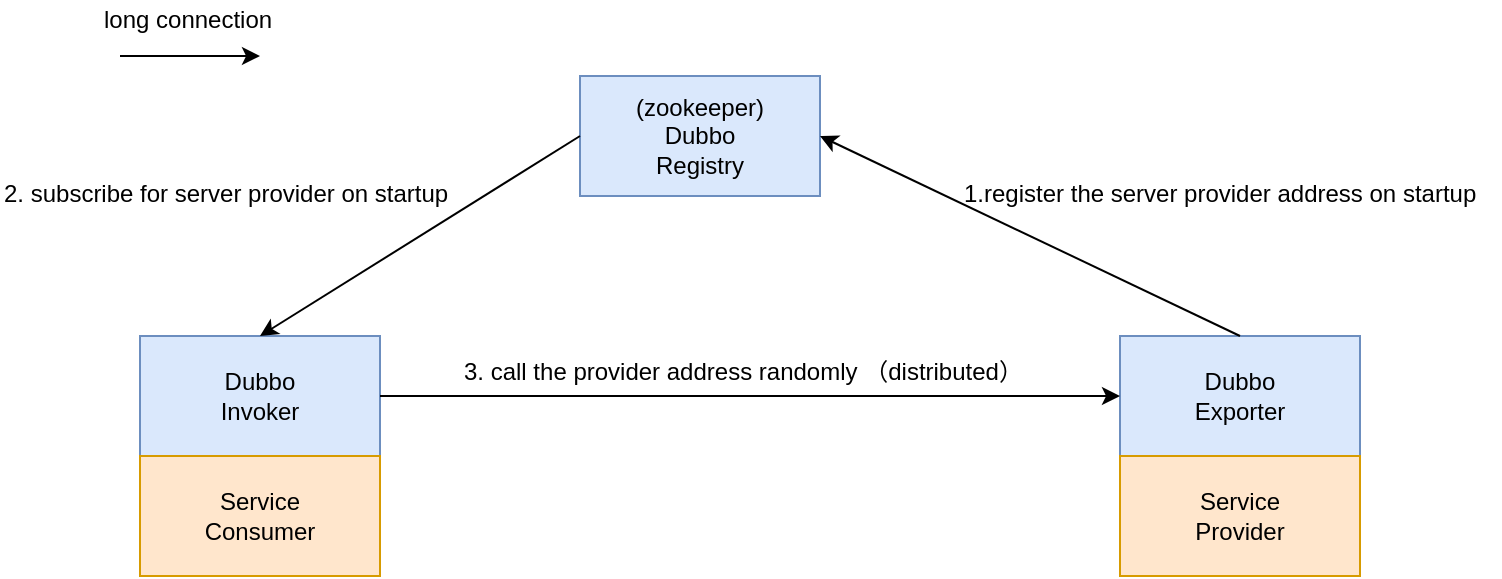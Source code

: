 <mxfile version="11.0.1" type="github"><diagram id="VcJp_Vq-2l3HBBGXA_QN" name="第 1 页"><mxGraphModel dx="1106" dy="593" grid="1" gridSize="10" guides="1" tooltips="1" connect="1" arrows="1" fold="1" page="1" pageScale="1" pageWidth="827" pageHeight="1169" math="0" shadow="0"><root><mxCell id="0"/><mxCell id="1" parent="0"/><mxCell id="I-vZo-nWwiMcg94oBkSj-2" value="(zookeeper)&lt;br&gt;Dubbo&lt;br&gt;Registry" style="rounded=0;whiteSpace=wrap;html=1;fillColor=#dae8fc;strokeColor=#6c8ebf;" vertex="1" parent="1"><mxGeometry x="330" y="110" width="120" height="60" as="geometry"/></mxCell><mxCell id="I-vZo-nWwiMcg94oBkSj-4" value="Dubbo&lt;br&gt;Exporter" style="rounded=0;whiteSpace=wrap;html=1;fillColor=#dae8fc;strokeColor=#6c8ebf;" vertex="1" parent="1"><mxGeometry x="600" y="240" width="120" height="60" as="geometry"/></mxCell><mxCell id="I-vZo-nWwiMcg94oBkSj-6" value="Service&lt;br&gt;Provider" style="rounded=0;whiteSpace=wrap;html=1;fillColor=#ffe6cc;strokeColor=#d79b00;" vertex="1" parent="1"><mxGeometry x="600" y="300" width="120" height="60" as="geometry"/></mxCell><mxCell id="I-vZo-nWwiMcg94oBkSj-7" value="Dubbo&lt;br&gt;Invoker" style="rounded=0;whiteSpace=wrap;html=1;fillColor=#dae8fc;strokeColor=#6c8ebf;" vertex="1" parent="1"><mxGeometry x="110" y="240" width="120" height="60" as="geometry"/></mxCell><mxCell id="I-vZo-nWwiMcg94oBkSj-8" value="Service&lt;br&gt;Consumer" style="rounded=0;whiteSpace=wrap;html=1;fillColor=#ffe6cc;strokeColor=#d79b00;" vertex="1" parent="1"><mxGeometry x="110" y="300" width="120" height="60" as="geometry"/></mxCell><mxCell id="I-vZo-nWwiMcg94oBkSj-10" value="" style="endArrow=classic;html=1;exitX=1;exitY=0.5;exitDx=0;exitDy=0;" edge="1" parent="1" source="I-vZo-nWwiMcg94oBkSj-7" target="I-vZo-nWwiMcg94oBkSj-4"><mxGeometry width="50" height="50" relative="1" as="geometry"><mxPoint x="230" y="310" as="sourcePoint"/><mxPoint x="280" y="260" as="targetPoint"/></mxGeometry></mxCell><mxCell id="I-vZo-nWwiMcg94oBkSj-13" value="" style="endArrow=classic;html=1;entryX=1;entryY=0.5;entryDx=0;entryDy=0;exitX=0.5;exitY=0;exitDx=0;exitDy=0;" edge="1" parent="1" source="I-vZo-nWwiMcg94oBkSj-4" target="I-vZo-nWwiMcg94oBkSj-2"><mxGeometry width="50" height="50" relative="1" as="geometry"><mxPoint x="110" y="550" as="sourcePoint"/><mxPoint x="160" y="500" as="targetPoint"/></mxGeometry></mxCell><mxCell id="I-vZo-nWwiMcg94oBkSj-14" value="1.register the server provider address on startup" style="text;html=1;resizable=0;points=[];autosize=1;align=left;verticalAlign=top;spacingTop=-4;" vertex="1" parent="1"><mxGeometry x="520" y="159" width="270" height="20" as="geometry"/></mxCell><mxCell id="I-vZo-nWwiMcg94oBkSj-15" value="" style="endArrow=classic;html=1;exitX=0;exitY=0.5;exitDx=0;exitDy=0;entryX=0.5;entryY=0;entryDx=0;entryDy=0;" edge="1" parent="1" source="I-vZo-nWwiMcg94oBkSj-2" target="I-vZo-nWwiMcg94oBkSj-7"><mxGeometry width="50" height="50" relative="1" as="geometry"><mxPoint x="110" y="550" as="sourcePoint"/><mxPoint x="160" y="500" as="targetPoint"/></mxGeometry></mxCell><mxCell id="I-vZo-nWwiMcg94oBkSj-16" value="2. subscribe for server provider on startup" style="text;html=1;resizable=0;points=[];autosize=1;align=left;verticalAlign=top;spacingTop=-4;" vertex="1" parent="1"><mxGeometry x="40" y="159" width="240" height="20" as="geometry"/></mxCell><mxCell id="I-vZo-nWwiMcg94oBkSj-17" value="3.&amp;nbsp;call the provider address randomly （distributed）" style="text;html=1;resizable=0;points=[];autosize=1;align=left;verticalAlign=top;spacingTop=-4;" vertex="1" parent="1"><mxGeometry x="270" y="248" width="290" height="20" as="geometry"/></mxCell><mxCell id="I-vZo-nWwiMcg94oBkSj-21" value="" style="endArrow=classic;html=1;" edge="1" parent="1"><mxGeometry width="50" height="50" relative="1" as="geometry"><mxPoint x="100" y="100" as="sourcePoint"/><mxPoint x="170" y="100" as="targetPoint"/></mxGeometry></mxCell><mxCell id="I-vZo-nWwiMcg94oBkSj-22" value="long connection" style="text;html=1;resizable=0;points=[];autosize=1;align=left;verticalAlign=top;spacingTop=-4;" vertex="1" parent="1"><mxGeometry x="90" y="72" width="100" height="20" as="geometry"/></mxCell></root></mxGraphModel></diagram></mxfile>